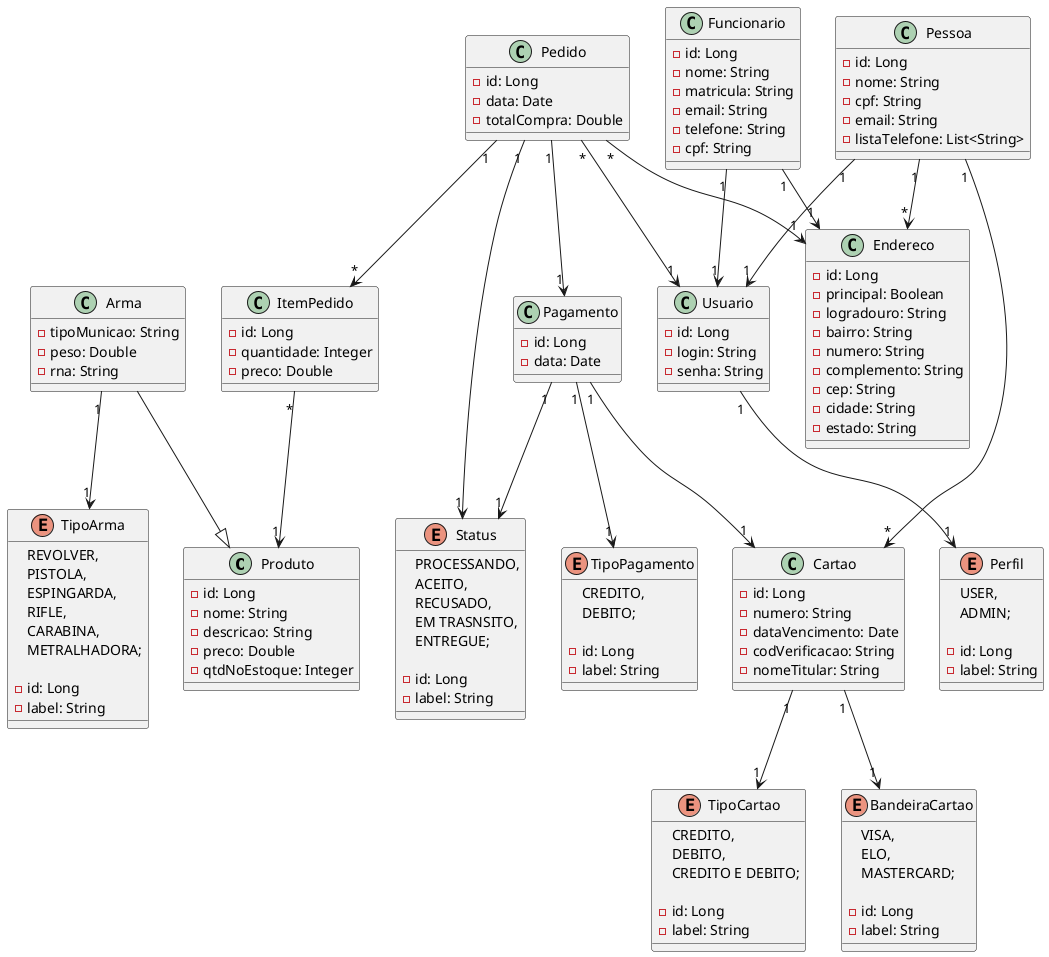@startuml Tabacaria
'========Produto========='
class Produto{
    - id: Long
    - nome: String
    - descricao: String
    - preco: Double
    - qtdNoEstoque: Integer
}

class Arma{
    - tipoMunicao: String
    - peso: Double
    - rna: String
}

enum TipoArma{
    REVOLVER,
    PISTOLA,
    ESPINGARDA,
    RIFLE,
    CARABINA,
    METRALHADORA;

    - id: Long
    - label: String
}

'========Usuario========='
class Usuario{
    - id: Long
    - login: String
    - senha: String
}

enum Perfil{
    USER, 
    ADMIN;

    - id: Long
    - label: String
}

class Funcionario{
    - id: Long
    - nome: String
    - matricula: String
    - email: String
    - telefone: String
    - cpf: String
}

class Pessoa{
    - id: Long
    - nome: String
    - cpf: String
    - email: String
    - listaTelefone: List<String>
}
'========Venda========='
class Pedido {
    - id: Long
    - data: Date
    - totalCompra: Double
}

class ItemPedido {
    - id: Long
    - quantidade: Integer
    - preco: Double
}

enum Status{
    PROCESSANDO, 
    ACEITO,
    RECUSADO,
    EM TRASNSITO,
    ENTREGUE;

    - id: Long
    - label: String
}
'========Pagamento========='
class Pagamento{
    - id: Long
    - data: Date
}

class Cartao{
    - id: Long
    - numero: String
    - dataVencimento: Date
    - codVerificacao: String
    - nomeTitular: String
}

enum TipoCartao{
    CREDITO, 
    DEBITO, 
    CREDITO E DEBITO;

    - id: Long
    - label: String 
}

enum TipoPagamento {
    CREDITO, 
    DEBITO;

    - id: Long
    - label: String 
}

enum BandeiraCartao {
    VISA,
    ELO,
    MASTERCARD;

    - id: Long
    - label: String 
}
'========Endereco========='
class Endereco {
    - id: Long
    - principal: Boolean
    - logradouro: String
    - bairro: String
    - numero: String
    - complemento: String
    - cep: String
    - cidade: String
    - estado: String
}

'========Relacionamentos========='

Pedido "1" --> "1" Pagamento
Pedido "1" --> "*" ItemPedido
Pedido "1" --> "1" Status
Pedido "*" --> "1" Usuario
Pedido "*" --> "1" Endereco

Pagamento "1" --> "1" Status
Pagamento "1" --> "1" Cartao
Pagamento "1" --> "1" TipoPagamento

Cartao "1" --> "1" TipoCartao
Cartao "1" --> "1" BandeiraCartao

ItemPedido "*" --> "1" Produto

Usuario "1" --> "1" Perfil
Pessoa "1" --> "1" Usuario
Pessoa "1" --> "*" Endereco
Pessoa "1" --> "*" Cartao
Funcionario "1" --> "1" Usuario
Funcionario "1" --> "1" Endereco

Arma --|> Produto
Arma "1" --> "1" TipoArma
@enduml